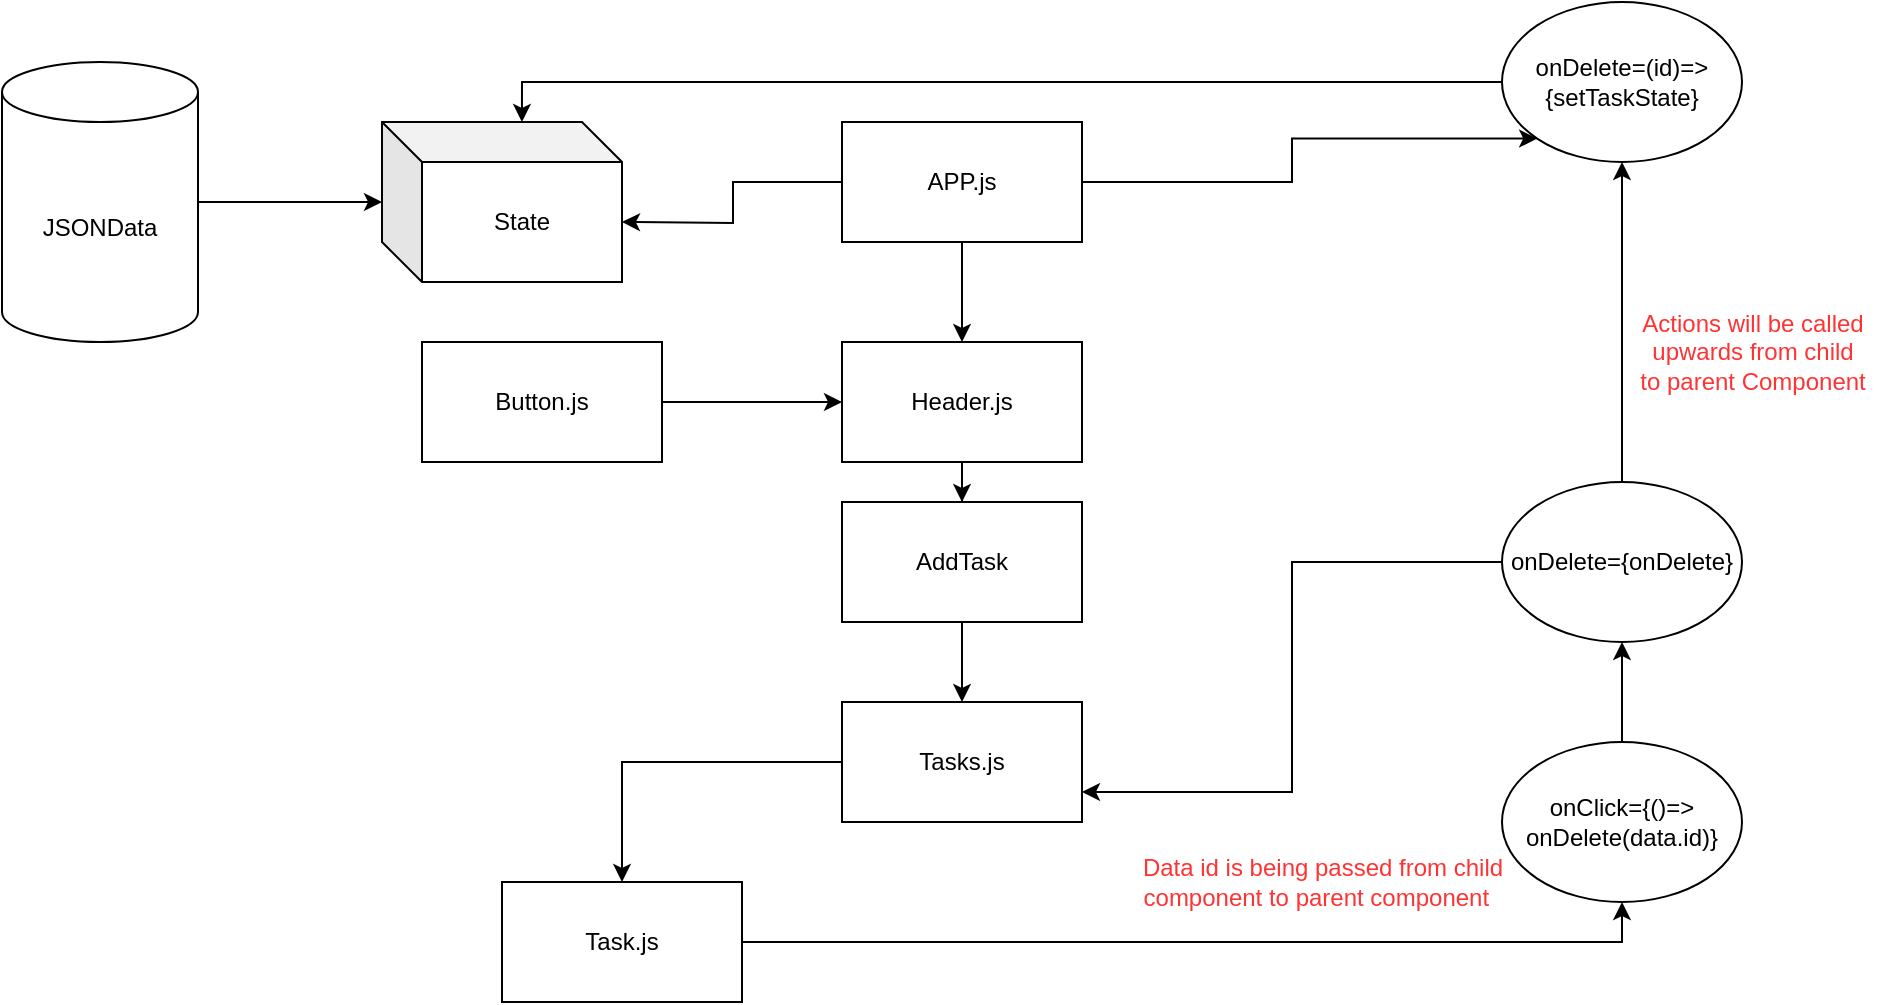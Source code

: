 <mxfile version="14.2.6" type="github"><diagram id="XIvJirokyolR4Q2zgeg9" name="Page-1"><mxGraphModel dx="2280" dy="692" grid="1" gridSize="10" guides="1" tooltips="1" connect="1" arrows="1" fold="1" page="1" pageScale="1" pageWidth="850" pageHeight="1100" math="0" shadow="0"><root><mxCell id="0"/><mxCell id="1" parent="0"/><mxCell id="-jr_KmrOgbQ2j4UbXpEs-5" value="" style="edgeStyle=orthogonalEdgeStyle;rounded=0;orthogonalLoop=1;jettySize=auto;html=1;entryX=0;entryY=1;entryDx=0;entryDy=0;" edge="1" parent="1" source="-jr_KmrOgbQ2j4UbXpEs-1" target="-jr_KmrOgbQ2j4UbXpEs-30"><mxGeometry relative="1" as="geometry"><mxPoint x="620" y="220" as="targetPoint"/></mxGeometry></mxCell><mxCell id="-jr_KmrOgbQ2j4UbXpEs-36" value="" style="edgeStyle=orthogonalEdgeStyle;rounded=0;orthogonalLoop=1;jettySize=auto;html=1;" edge="1" parent="1" source="-jr_KmrOgbQ2j4UbXpEs-1"><mxGeometry relative="1" as="geometry"><mxPoint x="260" y="220" as="targetPoint"/></mxGeometry></mxCell><mxCell id="-jr_KmrOgbQ2j4UbXpEs-53" value="" style="edgeStyle=orthogonalEdgeStyle;rounded=0;orthogonalLoop=1;jettySize=auto;html=1;" edge="1" parent="1" source="-jr_KmrOgbQ2j4UbXpEs-1" target="-jr_KmrOgbQ2j4UbXpEs-38"><mxGeometry relative="1" as="geometry"/></mxCell><mxCell id="-jr_KmrOgbQ2j4UbXpEs-1" value="APP.js" style="rounded=0;whiteSpace=wrap;html=1;" vertex="1" parent="1"><mxGeometry x="370" y="170" width="120" height="60" as="geometry"/></mxCell><mxCell id="-jr_KmrOgbQ2j4UbXpEs-61" value="" style="edgeStyle=orthogonalEdgeStyle;rounded=0;orthogonalLoop=1;jettySize=auto;html=1;" edge="1" parent="1" source="-jr_KmrOgbQ2j4UbXpEs-2" target="-jr_KmrOgbQ2j4UbXpEs-8"><mxGeometry relative="1" as="geometry"/></mxCell><mxCell id="-jr_KmrOgbQ2j4UbXpEs-2" value="Tasks.js" style="rounded=0;whiteSpace=wrap;html=1;" vertex="1" parent="1"><mxGeometry x="370" y="460" width="120" height="60" as="geometry"/></mxCell><mxCell id="-jr_KmrOgbQ2j4UbXpEs-62" style="edgeStyle=orthogonalEdgeStyle;rounded=0;orthogonalLoop=1;jettySize=auto;html=1;entryX=0.5;entryY=1;entryDx=0;entryDy=0;" edge="1" parent="1" source="-jr_KmrOgbQ2j4UbXpEs-8" target="-jr_KmrOgbQ2j4UbXpEs-11"><mxGeometry relative="1" as="geometry"/></mxCell><mxCell id="-jr_KmrOgbQ2j4UbXpEs-8" value="Task.js" style="rounded=0;whiteSpace=wrap;html=1;" vertex="1" parent="1"><mxGeometry x="200" y="550" width="120" height="60" as="geometry"/></mxCell><mxCell id="-jr_KmrOgbQ2j4UbXpEs-64" value="" style="edgeStyle=orthogonalEdgeStyle;rounded=0;orthogonalLoop=1;jettySize=auto;html=1;" edge="1" parent="1" source="-jr_KmrOgbQ2j4UbXpEs-11" target="-jr_KmrOgbQ2j4UbXpEs-29"><mxGeometry relative="1" as="geometry"/></mxCell><mxCell id="-jr_KmrOgbQ2j4UbXpEs-11" value="onClick={()=&amp;gt; onDelete(data.id)}" style="ellipse;whiteSpace=wrap;html=1;rounded=0;" vertex="1" parent="1"><mxGeometry x="700" y="480" width="120" height="80" as="geometry"/></mxCell><mxCell id="-jr_KmrOgbQ2j4UbXpEs-23" value="&lt;font color=&quot;#ff3333&quot;&gt;Data id is being passed from child &lt;br&gt;component to parent component&amp;nbsp;&amp;nbsp;&lt;/font&gt;" style="text;html=1;align=center;verticalAlign=middle;resizable=0;points=[];autosize=1;" vertex="1" parent="1"><mxGeometry x="510" y="535" width="200" height="30" as="geometry"/></mxCell><mxCell id="-jr_KmrOgbQ2j4UbXpEs-24" value="&lt;font color=&quot;#ff3333&quot;&gt;Actions will be called &lt;br&gt;upwards from child&lt;br&gt;&amp;nbsp;to parent Component&amp;nbsp;&lt;/font&gt;" style="text;html=1;align=center;verticalAlign=middle;resizable=0;points=[];autosize=1;" vertex="1" parent="1"><mxGeometry x="760" y="260" width="130" height="50" as="geometry"/></mxCell><mxCell id="-jr_KmrOgbQ2j4UbXpEs-63" style="edgeStyle=orthogonalEdgeStyle;rounded=0;orthogonalLoop=1;jettySize=auto;html=1;entryX=1;entryY=0.75;entryDx=0;entryDy=0;" edge="1" parent="1" source="-jr_KmrOgbQ2j4UbXpEs-29" target="-jr_KmrOgbQ2j4UbXpEs-2"><mxGeometry relative="1" as="geometry"/></mxCell><mxCell id="-jr_KmrOgbQ2j4UbXpEs-65" style="edgeStyle=orthogonalEdgeStyle;rounded=0;orthogonalLoop=1;jettySize=auto;html=1;entryX=0.5;entryY=1;entryDx=0;entryDy=0;" edge="1" parent="1" source="-jr_KmrOgbQ2j4UbXpEs-29" target="-jr_KmrOgbQ2j4UbXpEs-30"><mxGeometry relative="1" as="geometry"/></mxCell><mxCell id="-jr_KmrOgbQ2j4UbXpEs-29" value="&lt;span&gt;onDelete={onDelete}&lt;/span&gt;" style="ellipse;whiteSpace=wrap;html=1;" vertex="1" parent="1"><mxGeometry x="700" y="350" width="120" height="80" as="geometry"/></mxCell><mxCell id="-jr_KmrOgbQ2j4UbXpEs-44" style="edgeStyle=orthogonalEdgeStyle;rounded=0;orthogonalLoop=1;jettySize=auto;html=1;entryX=0.583;entryY=0;entryDx=0;entryDy=0;entryPerimeter=0;" edge="1" parent="1" source="-jr_KmrOgbQ2j4UbXpEs-30" target="-jr_KmrOgbQ2j4UbXpEs-41"><mxGeometry relative="1" as="geometry"/></mxCell><mxCell id="-jr_KmrOgbQ2j4UbXpEs-30" value="&lt;span&gt;onDelete=(id)=&amp;gt;{setTaskState}&lt;/span&gt;" style="ellipse;whiteSpace=wrap;html=1;" vertex="1" parent="1"><mxGeometry x="700" y="110" width="120" height="80" as="geometry"/></mxCell><mxCell id="-jr_KmrOgbQ2j4UbXpEs-54" value="" style="edgeStyle=orthogonalEdgeStyle;rounded=0;orthogonalLoop=1;jettySize=auto;html=1;" edge="1" parent="1" source="-jr_KmrOgbQ2j4UbXpEs-38" target="-jr_KmrOgbQ2j4UbXpEs-48"><mxGeometry relative="1" as="geometry"/></mxCell><mxCell id="-jr_KmrOgbQ2j4UbXpEs-38" value="Header.js&lt;br&gt;" style="rounded=0;whiteSpace=wrap;html=1;" vertex="1" parent="1"><mxGeometry x="370" y="280" width="120" height="60" as="geometry"/></mxCell><mxCell id="-jr_KmrOgbQ2j4UbXpEs-66" style="edgeStyle=orthogonalEdgeStyle;rounded=0;orthogonalLoop=1;jettySize=auto;html=1;" edge="1" parent="1" source="-jr_KmrOgbQ2j4UbXpEs-39" target="-jr_KmrOgbQ2j4UbXpEs-38"><mxGeometry relative="1" as="geometry"/></mxCell><mxCell id="-jr_KmrOgbQ2j4UbXpEs-39" value="Button.js" style="rounded=0;whiteSpace=wrap;html=1;" vertex="1" parent="1"><mxGeometry x="160" y="280" width="120" height="60" as="geometry"/></mxCell><mxCell id="-jr_KmrOgbQ2j4UbXpEs-41" value="State" style="shape=cube;whiteSpace=wrap;html=1;boundedLbl=1;backgroundOutline=1;darkOpacity=0.05;darkOpacity2=0.1;" vertex="1" parent="1"><mxGeometry x="140" y="170" width="120" height="80" as="geometry"/></mxCell><mxCell id="-jr_KmrOgbQ2j4UbXpEs-43" value="" style="edgeStyle=orthogonalEdgeStyle;rounded=0;orthogonalLoop=1;jettySize=auto;html=1;" edge="1" parent="1" source="-jr_KmrOgbQ2j4UbXpEs-42" target="-jr_KmrOgbQ2j4UbXpEs-41"><mxGeometry relative="1" as="geometry"/></mxCell><mxCell id="-jr_KmrOgbQ2j4UbXpEs-42" value="JSONData" style="shape=cylinder3;whiteSpace=wrap;html=1;boundedLbl=1;backgroundOutline=1;size=15;" vertex="1" parent="1"><mxGeometry x="-50" y="140" width="98" height="140" as="geometry"/></mxCell><mxCell id="-jr_KmrOgbQ2j4UbXpEs-59" value="" style="edgeStyle=orthogonalEdgeStyle;rounded=0;orthogonalLoop=1;jettySize=auto;html=1;" edge="1" parent="1" source="-jr_KmrOgbQ2j4UbXpEs-48" target="-jr_KmrOgbQ2j4UbXpEs-2"><mxGeometry relative="1" as="geometry"/></mxCell><mxCell id="-jr_KmrOgbQ2j4UbXpEs-48" value="AddTask" style="rounded=0;whiteSpace=wrap;html=1;" vertex="1" parent="1"><mxGeometry x="370" y="360" width="120" height="60" as="geometry"/></mxCell></root></mxGraphModel></diagram></mxfile>